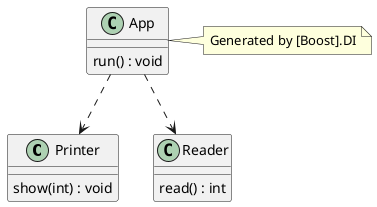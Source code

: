 @startuml

"Printer" : show(int) : void
"Reader" : read() : int

"App" ..> "Reader"
"App" ..> "Printer"

"App" : run() : void

note right: Generated by [Boost].DI

@enduml
